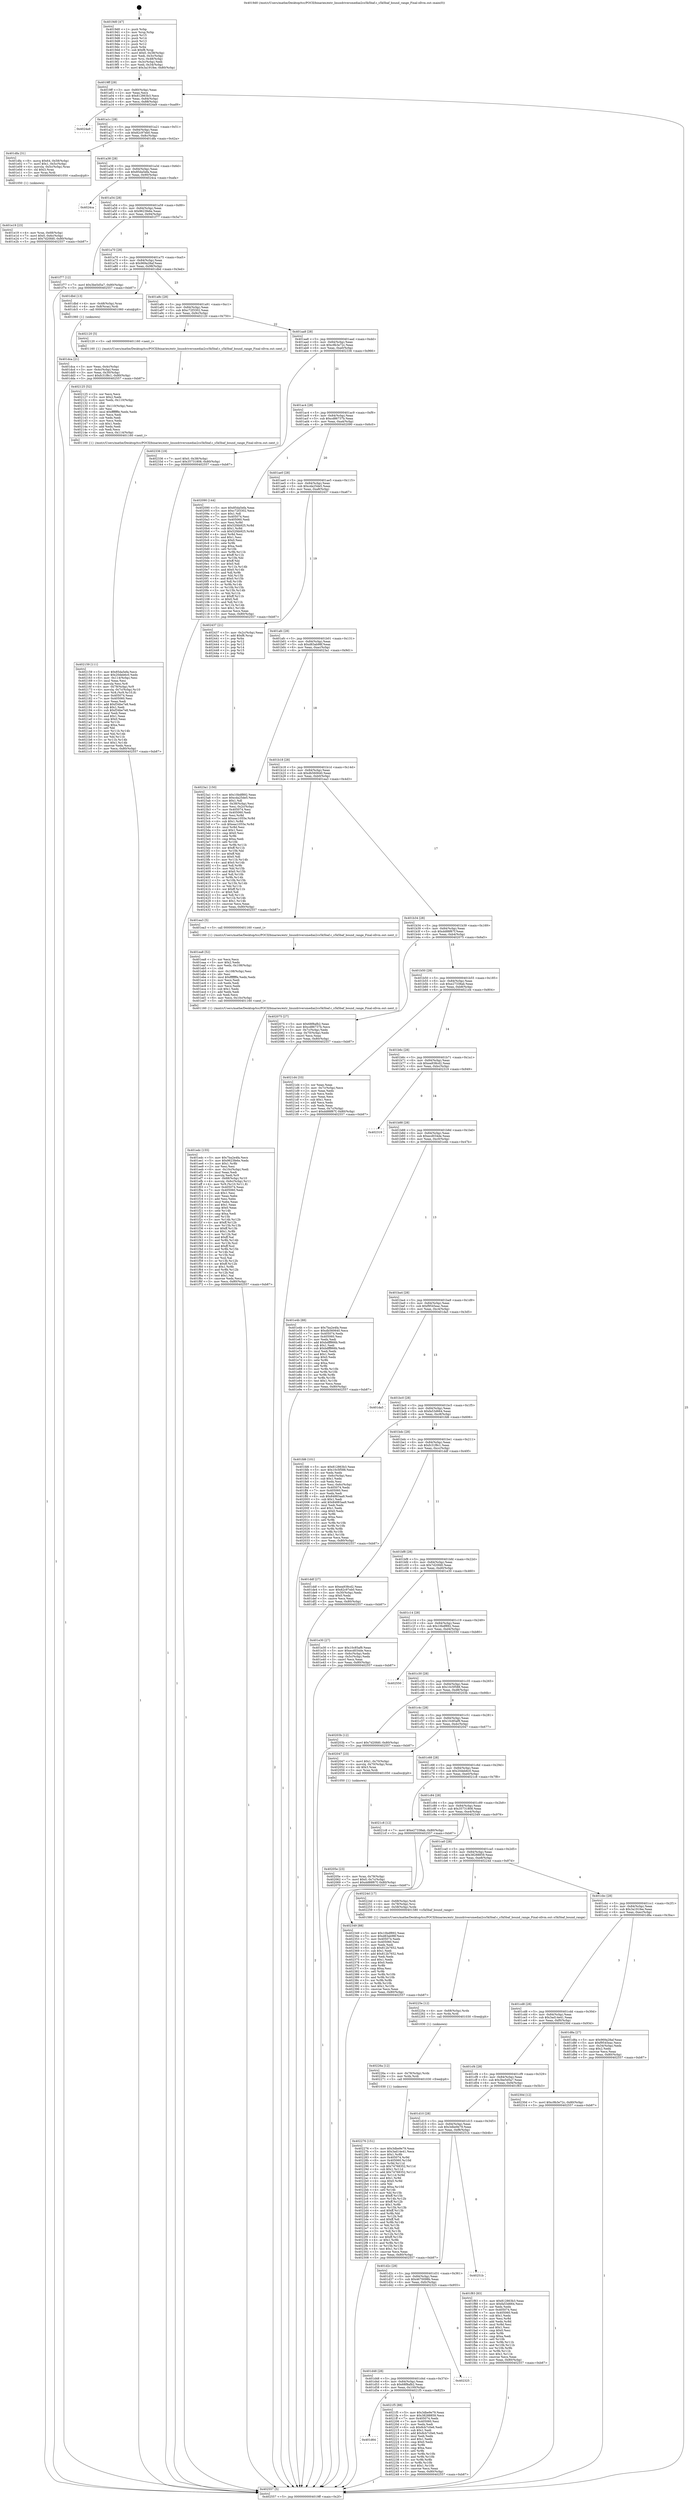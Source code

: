 digraph "0x4019d0" {
  label = "0x4019d0 (/mnt/c/Users/mathe/Desktop/tcc/POCII/binaries/extr_linuxdriversmediai2cs5k5baf.c_s5k5baf_bound_range_Final-ollvm.out::main(0))"
  labelloc = "t"
  node[shape=record]

  Entry [label="",width=0.3,height=0.3,shape=circle,fillcolor=black,style=filled]
  "0x4019ff" [label="{
     0x4019ff [29]\l
     | [instrs]\l
     &nbsp;&nbsp;0x4019ff \<+3\>: mov -0x80(%rbp),%eax\l
     &nbsp;&nbsp;0x401a02 \<+2\>: mov %eax,%ecx\l
     &nbsp;&nbsp;0x401a04 \<+6\>: sub $0x812863b3,%ecx\l
     &nbsp;&nbsp;0x401a0a \<+6\>: mov %eax,-0x84(%rbp)\l
     &nbsp;&nbsp;0x401a10 \<+6\>: mov %ecx,-0x88(%rbp)\l
     &nbsp;&nbsp;0x401a16 \<+6\>: je 00000000004024a9 \<main+0xad9\>\l
  }"]
  "0x4024a9" [label="{
     0x4024a9\l
  }", style=dashed]
  "0x401a1c" [label="{
     0x401a1c [28]\l
     | [instrs]\l
     &nbsp;&nbsp;0x401a1c \<+5\>: jmp 0000000000401a21 \<main+0x51\>\l
     &nbsp;&nbsp;0x401a21 \<+6\>: mov -0x84(%rbp),%eax\l
     &nbsp;&nbsp;0x401a27 \<+5\>: sub $0x82c97eb0,%eax\l
     &nbsp;&nbsp;0x401a2c \<+6\>: mov %eax,-0x8c(%rbp)\l
     &nbsp;&nbsp;0x401a32 \<+6\>: je 0000000000401dfa \<main+0x42a\>\l
  }"]
  Exit [label="",width=0.3,height=0.3,shape=circle,fillcolor=black,style=filled,peripheries=2]
  "0x401dfa" [label="{
     0x401dfa [31]\l
     | [instrs]\l
     &nbsp;&nbsp;0x401dfa \<+8\>: movq $0x64,-0x58(%rbp)\l
     &nbsp;&nbsp;0x401e02 \<+7\>: movl $0x1,-0x5c(%rbp)\l
     &nbsp;&nbsp;0x401e09 \<+4\>: movslq -0x5c(%rbp),%rax\l
     &nbsp;&nbsp;0x401e0d \<+4\>: shl $0x3,%rax\l
     &nbsp;&nbsp;0x401e11 \<+3\>: mov %rax,%rdi\l
     &nbsp;&nbsp;0x401e14 \<+5\>: call 0000000000401050 \<malloc@plt\>\l
     | [calls]\l
     &nbsp;&nbsp;0x401050 \{1\} (unknown)\l
  }"]
  "0x401a38" [label="{
     0x401a38 [28]\l
     | [instrs]\l
     &nbsp;&nbsp;0x401a38 \<+5\>: jmp 0000000000401a3d \<main+0x6d\>\l
     &nbsp;&nbsp;0x401a3d \<+6\>: mov -0x84(%rbp),%eax\l
     &nbsp;&nbsp;0x401a43 \<+5\>: sub $0x85da5efa,%eax\l
     &nbsp;&nbsp;0x401a48 \<+6\>: mov %eax,-0x90(%rbp)\l
     &nbsp;&nbsp;0x401a4e \<+6\>: je 00000000004024ca \<main+0xafa\>\l
  }"]
  "0x402276" [label="{
     0x402276 [151]\l
     | [instrs]\l
     &nbsp;&nbsp;0x402276 \<+5\>: mov $0x3dbe9e79,%eax\l
     &nbsp;&nbsp;0x40227b \<+5\>: mov $0x3ad14e41,%ecx\l
     &nbsp;&nbsp;0x402280 \<+3\>: mov $0x1,%r8b\l
     &nbsp;&nbsp;0x402283 \<+8\>: mov 0x405074,%r9d\l
     &nbsp;&nbsp;0x40228b \<+8\>: mov 0x405060,%r10d\l
     &nbsp;&nbsp;0x402293 \<+3\>: mov %r9d,%r11d\l
     &nbsp;&nbsp;0x402296 \<+7\>: sub $0x74768352,%r11d\l
     &nbsp;&nbsp;0x40229d \<+4\>: sub $0x1,%r11d\l
     &nbsp;&nbsp;0x4022a1 \<+7\>: add $0x74768352,%r11d\l
     &nbsp;&nbsp;0x4022a8 \<+4\>: imul %r11d,%r9d\l
     &nbsp;&nbsp;0x4022ac \<+4\>: and $0x1,%r9d\l
     &nbsp;&nbsp;0x4022b0 \<+4\>: cmp $0x0,%r9d\l
     &nbsp;&nbsp;0x4022b4 \<+3\>: sete %bl\l
     &nbsp;&nbsp;0x4022b7 \<+4\>: cmp $0xa,%r10d\l
     &nbsp;&nbsp;0x4022bb \<+4\>: setl %r14b\l
     &nbsp;&nbsp;0x4022bf \<+3\>: mov %bl,%r15b\l
     &nbsp;&nbsp;0x4022c2 \<+4\>: xor $0xff,%r15b\l
     &nbsp;&nbsp;0x4022c6 \<+3\>: mov %r14b,%r12b\l
     &nbsp;&nbsp;0x4022c9 \<+4\>: xor $0xff,%r12b\l
     &nbsp;&nbsp;0x4022cd \<+4\>: xor $0x1,%r8b\l
     &nbsp;&nbsp;0x4022d1 \<+3\>: mov %r15b,%r13b\l
     &nbsp;&nbsp;0x4022d4 \<+4\>: and $0xff,%r13b\l
     &nbsp;&nbsp;0x4022d8 \<+3\>: and %r8b,%bl\l
     &nbsp;&nbsp;0x4022db \<+3\>: mov %r12b,%dl\l
     &nbsp;&nbsp;0x4022de \<+3\>: and $0xff,%dl\l
     &nbsp;&nbsp;0x4022e1 \<+3\>: and %r8b,%r14b\l
     &nbsp;&nbsp;0x4022e4 \<+3\>: or %bl,%r13b\l
     &nbsp;&nbsp;0x4022e7 \<+3\>: or %r14b,%dl\l
     &nbsp;&nbsp;0x4022ea \<+3\>: xor %dl,%r13b\l
     &nbsp;&nbsp;0x4022ed \<+3\>: or %r12b,%r15b\l
     &nbsp;&nbsp;0x4022f0 \<+4\>: xor $0xff,%r15b\l
     &nbsp;&nbsp;0x4022f4 \<+4\>: or $0x1,%r8b\l
     &nbsp;&nbsp;0x4022f8 \<+3\>: and %r8b,%r15b\l
     &nbsp;&nbsp;0x4022fb \<+3\>: or %r15b,%r13b\l
     &nbsp;&nbsp;0x4022fe \<+4\>: test $0x1,%r13b\l
     &nbsp;&nbsp;0x402302 \<+3\>: cmovne %ecx,%eax\l
     &nbsp;&nbsp;0x402305 \<+3\>: mov %eax,-0x80(%rbp)\l
     &nbsp;&nbsp;0x402308 \<+5\>: jmp 0000000000402557 \<main+0xb87\>\l
  }"]
  "0x4024ca" [label="{
     0x4024ca\l
  }", style=dashed]
  "0x401a54" [label="{
     0x401a54 [28]\l
     | [instrs]\l
     &nbsp;&nbsp;0x401a54 \<+5\>: jmp 0000000000401a59 \<main+0x89\>\l
     &nbsp;&nbsp;0x401a59 \<+6\>: mov -0x84(%rbp),%eax\l
     &nbsp;&nbsp;0x401a5f \<+5\>: sub $0x9623fe6e,%eax\l
     &nbsp;&nbsp;0x401a64 \<+6\>: mov %eax,-0x94(%rbp)\l
     &nbsp;&nbsp;0x401a6a \<+6\>: je 0000000000401f77 \<main+0x5a7\>\l
  }"]
  "0x40226a" [label="{
     0x40226a [12]\l
     | [instrs]\l
     &nbsp;&nbsp;0x40226a \<+4\>: mov -0x78(%rbp),%rdx\l
     &nbsp;&nbsp;0x40226e \<+3\>: mov %rdx,%rdi\l
     &nbsp;&nbsp;0x402271 \<+5\>: call 0000000000401030 \<free@plt\>\l
     | [calls]\l
     &nbsp;&nbsp;0x401030 \{1\} (unknown)\l
  }"]
  "0x401f77" [label="{
     0x401f77 [12]\l
     | [instrs]\l
     &nbsp;&nbsp;0x401f77 \<+7\>: movl $0x3be5d5a7,-0x80(%rbp)\l
     &nbsp;&nbsp;0x401f7e \<+5\>: jmp 0000000000402557 \<main+0xb87\>\l
  }"]
  "0x401a70" [label="{
     0x401a70 [28]\l
     | [instrs]\l
     &nbsp;&nbsp;0x401a70 \<+5\>: jmp 0000000000401a75 \<main+0xa5\>\l
     &nbsp;&nbsp;0x401a75 \<+6\>: mov -0x84(%rbp),%eax\l
     &nbsp;&nbsp;0x401a7b \<+5\>: sub $0x969a28af,%eax\l
     &nbsp;&nbsp;0x401a80 \<+6\>: mov %eax,-0x98(%rbp)\l
     &nbsp;&nbsp;0x401a86 \<+6\>: je 0000000000401dbd \<main+0x3ed\>\l
  }"]
  "0x40225e" [label="{
     0x40225e [12]\l
     | [instrs]\l
     &nbsp;&nbsp;0x40225e \<+4\>: mov -0x68(%rbp),%rdx\l
     &nbsp;&nbsp;0x402262 \<+3\>: mov %rdx,%rdi\l
     &nbsp;&nbsp;0x402265 \<+5\>: call 0000000000401030 \<free@plt\>\l
     | [calls]\l
     &nbsp;&nbsp;0x401030 \{1\} (unknown)\l
  }"]
  "0x401dbd" [label="{
     0x401dbd [13]\l
     | [instrs]\l
     &nbsp;&nbsp;0x401dbd \<+4\>: mov -0x48(%rbp),%rax\l
     &nbsp;&nbsp;0x401dc1 \<+4\>: mov 0x8(%rax),%rdi\l
     &nbsp;&nbsp;0x401dc5 \<+5\>: call 0000000000401060 \<atoi@plt\>\l
     | [calls]\l
     &nbsp;&nbsp;0x401060 \{1\} (unknown)\l
  }"]
  "0x401a8c" [label="{
     0x401a8c [28]\l
     | [instrs]\l
     &nbsp;&nbsp;0x401a8c \<+5\>: jmp 0000000000401a91 \<main+0xc1\>\l
     &nbsp;&nbsp;0x401a91 \<+6\>: mov -0x84(%rbp),%eax\l
     &nbsp;&nbsp;0x401a97 \<+5\>: sub $0xc72f3302,%eax\l
     &nbsp;&nbsp;0x401a9c \<+6\>: mov %eax,-0x9c(%rbp)\l
     &nbsp;&nbsp;0x401aa2 \<+6\>: je 0000000000402120 \<main+0x750\>\l
  }"]
  "0x401d64" [label="{
     0x401d64\l
  }", style=dashed]
  "0x402120" [label="{
     0x402120 [5]\l
     | [instrs]\l
     &nbsp;&nbsp;0x402120 \<+5\>: call 0000000000401160 \<next_i\>\l
     | [calls]\l
     &nbsp;&nbsp;0x401160 \{1\} (/mnt/c/Users/mathe/Desktop/tcc/POCII/binaries/extr_linuxdriversmediai2cs5k5baf.c_s5k5baf_bound_range_Final-ollvm.out::next_i)\l
  }"]
  "0x401aa8" [label="{
     0x401aa8 [28]\l
     | [instrs]\l
     &nbsp;&nbsp;0x401aa8 \<+5\>: jmp 0000000000401aad \<main+0xdd\>\l
     &nbsp;&nbsp;0x401aad \<+6\>: mov -0x84(%rbp),%eax\l
     &nbsp;&nbsp;0x401ab3 \<+5\>: sub $0xc9b3e72c,%eax\l
     &nbsp;&nbsp;0x401ab8 \<+6\>: mov %eax,-0xa0(%rbp)\l
     &nbsp;&nbsp;0x401abe \<+6\>: je 0000000000402336 \<main+0x966\>\l
  }"]
  "0x4021f5" [label="{
     0x4021f5 [88]\l
     | [instrs]\l
     &nbsp;&nbsp;0x4021f5 \<+5\>: mov $0x3dbe9e79,%eax\l
     &nbsp;&nbsp;0x4021fa \<+5\>: mov $0x38288859,%ecx\l
     &nbsp;&nbsp;0x4021ff \<+7\>: mov 0x405074,%edx\l
     &nbsp;&nbsp;0x402206 \<+7\>: mov 0x405060,%esi\l
     &nbsp;&nbsp;0x40220d \<+2\>: mov %edx,%edi\l
     &nbsp;&nbsp;0x40220f \<+6\>: sub $0x8cb7c0e6,%edi\l
     &nbsp;&nbsp;0x402215 \<+3\>: sub $0x1,%edi\l
     &nbsp;&nbsp;0x402218 \<+6\>: add $0x8cb7c0e6,%edi\l
     &nbsp;&nbsp;0x40221e \<+3\>: imul %edi,%edx\l
     &nbsp;&nbsp;0x402221 \<+3\>: and $0x1,%edx\l
     &nbsp;&nbsp;0x402224 \<+3\>: cmp $0x0,%edx\l
     &nbsp;&nbsp;0x402227 \<+4\>: sete %r8b\l
     &nbsp;&nbsp;0x40222b \<+3\>: cmp $0xa,%esi\l
     &nbsp;&nbsp;0x40222e \<+4\>: setl %r9b\l
     &nbsp;&nbsp;0x402232 \<+3\>: mov %r8b,%r10b\l
     &nbsp;&nbsp;0x402235 \<+3\>: and %r9b,%r10b\l
     &nbsp;&nbsp;0x402238 \<+3\>: xor %r9b,%r8b\l
     &nbsp;&nbsp;0x40223b \<+3\>: or %r8b,%r10b\l
     &nbsp;&nbsp;0x40223e \<+4\>: test $0x1,%r10b\l
     &nbsp;&nbsp;0x402242 \<+3\>: cmovne %ecx,%eax\l
     &nbsp;&nbsp;0x402245 \<+3\>: mov %eax,-0x80(%rbp)\l
     &nbsp;&nbsp;0x402248 \<+5\>: jmp 0000000000402557 \<main+0xb87\>\l
  }"]
  "0x402336" [label="{
     0x402336 [19]\l
     | [instrs]\l
     &nbsp;&nbsp;0x402336 \<+7\>: movl $0x0,-0x38(%rbp)\l
     &nbsp;&nbsp;0x40233d \<+7\>: movl $0x35731808,-0x80(%rbp)\l
     &nbsp;&nbsp;0x402344 \<+5\>: jmp 0000000000402557 \<main+0xb87\>\l
  }"]
  "0x401ac4" [label="{
     0x401ac4 [28]\l
     | [instrs]\l
     &nbsp;&nbsp;0x401ac4 \<+5\>: jmp 0000000000401ac9 \<main+0xf9\>\l
     &nbsp;&nbsp;0x401ac9 \<+6\>: mov -0x84(%rbp),%eax\l
     &nbsp;&nbsp;0x401acf \<+5\>: sub $0xcd86737b,%eax\l
     &nbsp;&nbsp;0x401ad4 \<+6\>: mov %eax,-0xa4(%rbp)\l
     &nbsp;&nbsp;0x401ada \<+6\>: je 0000000000402090 \<main+0x6c0\>\l
  }"]
  "0x401d48" [label="{
     0x401d48 [28]\l
     | [instrs]\l
     &nbsp;&nbsp;0x401d48 \<+5\>: jmp 0000000000401d4d \<main+0x37d\>\l
     &nbsp;&nbsp;0x401d4d \<+6\>: mov -0x84(%rbp),%eax\l
     &nbsp;&nbsp;0x401d53 \<+5\>: sub $0x68f8afb2,%eax\l
     &nbsp;&nbsp;0x401d58 \<+6\>: mov %eax,-0x100(%rbp)\l
     &nbsp;&nbsp;0x401d5e \<+6\>: je 00000000004021f5 \<main+0x825\>\l
  }"]
  "0x402090" [label="{
     0x402090 [144]\l
     | [instrs]\l
     &nbsp;&nbsp;0x402090 \<+5\>: mov $0x85da5efa,%eax\l
     &nbsp;&nbsp;0x402095 \<+5\>: mov $0xc72f3302,%ecx\l
     &nbsp;&nbsp;0x40209a \<+2\>: mov $0x1,%dl\l
     &nbsp;&nbsp;0x40209c \<+7\>: mov 0x405074,%esi\l
     &nbsp;&nbsp;0x4020a3 \<+7\>: mov 0x405060,%edi\l
     &nbsp;&nbsp;0x4020aa \<+3\>: mov %esi,%r8d\l
     &nbsp;&nbsp;0x4020ad \<+7\>: add $0x52f4b925,%r8d\l
     &nbsp;&nbsp;0x4020b4 \<+4\>: sub $0x1,%r8d\l
     &nbsp;&nbsp;0x4020b8 \<+7\>: sub $0x52f4b925,%r8d\l
     &nbsp;&nbsp;0x4020bf \<+4\>: imul %r8d,%esi\l
     &nbsp;&nbsp;0x4020c3 \<+3\>: and $0x1,%esi\l
     &nbsp;&nbsp;0x4020c6 \<+3\>: cmp $0x0,%esi\l
     &nbsp;&nbsp;0x4020c9 \<+4\>: sete %r9b\l
     &nbsp;&nbsp;0x4020cd \<+3\>: cmp $0xa,%edi\l
     &nbsp;&nbsp;0x4020d0 \<+4\>: setl %r10b\l
     &nbsp;&nbsp;0x4020d4 \<+3\>: mov %r9b,%r11b\l
     &nbsp;&nbsp;0x4020d7 \<+4\>: xor $0xff,%r11b\l
     &nbsp;&nbsp;0x4020db \<+3\>: mov %r10b,%bl\l
     &nbsp;&nbsp;0x4020de \<+3\>: xor $0xff,%bl\l
     &nbsp;&nbsp;0x4020e1 \<+3\>: xor $0x0,%dl\l
     &nbsp;&nbsp;0x4020e4 \<+3\>: mov %r11b,%r14b\l
     &nbsp;&nbsp;0x4020e7 \<+4\>: and $0x0,%r14b\l
     &nbsp;&nbsp;0x4020eb \<+3\>: and %dl,%r9b\l
     &nbsp;&nbsp;0x4020ee \<+3\>: mov %bl,%r15b\l
     &nbsp;&nbsp;0x4020f1 \<+4\>: and $0x0,%r15b\l
     &nbsp;&nbsp;0x4020f5 \<+3\>: and %dl,%r10b\l
     &nbsp;&nbsp;0x4020f8 \<+3\>: or %r9b,%r14b\l
     &nbsp;&nbsp;0x4020fb \<+3\>: or %r10b,%r15b\l
     &nbsp;&nbsp;0x4020fe \<+3\>: xor %r15b,%r14b\l
     &nbsp;&nbsp;0x402101 \<+3\>: or %bl,%r11b\l
     &nbsp;&nbsp;0x402104 \<+4\>: xor $0xff,%r11b\l
     &nbsp;&nbsp;0x402108 \<+3\>: or $0x0,%dl\l
     &nbsp;&nbsp;0x40210b \<+3\>: and %dl,%r11b\l
     &nbsp;&nbsp;0x40210e \<+3\>: or %r11b,%r14b\l
     &nbsp;&nbsp;0x402111 \<+4\>: test $0x1,%r14b\l
     &nbsp;&nbsp;0x402115 \<+3\>: cmovne %ecx,%eax\l
     &nbsp;&nbsp;0x402118 \<+3\>: mov %eax,-0x80(%rbp)\l
     &nbsp;&nbsp;0x40211b \<+5\>: jmp 0000000000402557 \<main+0xb87\>\l
  }"]
  "0x401ae0" [label="{
     0x401ae0 [28]\l
     | [instrs]\l
     &nbsp;&nbsp;0x401ae0 \<+5\>: jmp 0000000000401ae5 \<main+0x115\>\l
     &nbsp;&nbsp;0x401ae5 \<+6\>: mov -0x84(%rbp),%eax\l
     &nbsp;&nbsp;0x401aeb \<+5\>: sub $0xcda25de5,%eax\l
     &nbsp;&nbsp;0x401af0 \<+6\>: mov %eax,-0xa8(%rbp)\l
     &nbsp;&nbsp;0x401af6 \<+6\>: je 0000000000402437 \<main+0xa67\>\l
  }"]
  "0x402325" [label="{
     0x402325\l
  }", style=dashed]
  "0x402437" [label="{
     0x402437 [21]\l
     | [instrs]\l
     &nbsp;&nbsp;0x402437 \<+3\>: mov -0x2c(%rbp),%eax\l
     &nbsp;&nbsp;0x40243a \<+7\>: add $0xf8,%rsp\l
     &nbsp;&nbsp;0x402441 \<+1\>: pop %rbx\l
     &nbsp;&nbsp;0x402442 \<+2\>: pop %r12\l
     &nbsp;&nbsp;0x402444 \<+2\>: pop %r13\l
     &nbsp;&nbsp;0x402446 \<+2\>: pop %r14\l
     &nbsp;&nbsp;0x402448 \<+2\>: pop %r15\l
     &nbsp;&nbsp;0x40244a \<+1\>: pop %rbp\l
     &nbsp;&nbsp;0x40244b \<+1\>: ret\l
  }"]
  "0x401afc" [label="{
     0x401afc [28]\l
     | [instrs]\l
     &nbsp;&nbsp;0x401afc \<+5\>: jmp 0000000000401b01 \<main+0x131\>\l
     &nbsp;&nbsp;0x401b01 \<+6\>: mov -0x84(%rbp),%eax\l
     &nbsp;&nbsp;0x401b07 \<+5\>: sub $0xd83ab98f,%eax\l
     &nbsp;&nbsp;0x401b0c \<+6\>: mov %eax,-0xac(%rbp)\l
     &nbsp;&nbsp;0x401b12 \<+6\>: je 00000000004023a1 \<main+0x9d1\>\l
  }"]
  "0x401d2c" [label="{
     0x401d2c [28]\l
     | [instrs]\l
     &nbsp;&nbsp;0x401d2c \<+5\>: jmp 0000000000401d31 \<main+0x361\>\l
     &nbsp;&nbsp;0x401d31 \<+6\>: mov -0x84(%rbp),%eax\l
     &nbsp;&nbsp;0x401d37 \<+5\>: sub $0x4670098b,%eax\l
     &nbsp;&nbsp;0x401d3c \<+6\>: mov %eax,-0xfc(%rbp)\l
     &nbsp;&nbsp;0x401d42 \<+6\>: je 0000000000402325 \<main+0x955\>\l
  }"]
  "0x4023a1" [label="{
     0x4023a1 [150]\l
     | [instrs]\l
     &nbsp;&nbsp;0x4023a1 \<+5\>: mov $0x10bdf892,%eax\l
     &nbsp;&nbsp;0x4023a6 \<+5\>: mov $0xcda25de5,%ecx\l
     &nbsp;&nbsp;0x4023ab \<+2\>: mov $0x1,%dl\l
     &nbsp;&nbsp;0x4023ad \<+3\>: mov -0x38(%rbp),%esi\l
     &nbsp;&nbsp;0x4023b0 \<+3\>: mov %esi,-0x2c(%rbp)\l
     &nbsp;&nbsp;0x4023b3 \<+7\>: mov 0x405074,%esi\l
     &nbsp;&nbsp;0x4023ba \<+7\>: mov 0x405060,%edi\l
     &nbsp;&nbsp;0x4023c1 \<+3\>: mov %esi,%r8d\l
     &nbsp;&nbsp;0x4023c4 \<+7\>: add $0xeac1055e,%r8d\l
     &nbsp;&nbsp;0x4023cb \<+4\>: sub $0x1,%r8d\l
     &nbsp;&nbsp;0x4023cf \<+7\>: sub $0xeac1055e,%r8d\l
     &nbsp;&nbsp;0x4023d6 \<+4\>: imul %r8d,%esi\l
     &nbsp;&nbsp;0x4023da \<+3\>: and $0x1,%esi\l
     &nbsp;&nbsp;0x4023dd \<+3\>: cmp $0x0,%esi\l
     &nbsp;&nbsp;0x4023e0 \<+4\>: sete %r9b\l
     &nbsp;&nbsp;0x4023e4 \<+3\>: cmp $0xa,%edi\l
     &nbsp;&nbsp;0x4023e7 \<+4\>: setl %r10b\l
     &nbsp;&nbsp;0x4023eb \<+3\>: mov %r9b,%r11b\l
     &nbsp;&nbsp;0x4023ee \<+4\>: xor $0xff,%r11b\l
     &nbsp;&nbsp;0x4023f2 \<+3\>: mov %r10b,%bl\l
     &nbsp;&nbsp;0x4023f5 \<+3\>: xor $0xff,%bl\l
     &nbsp;&nbsp;0x4023f8 \<+3\>: xor $0x0,%dl\l
     &nbsp;&nbsp;0x4023fb \<+3\>: mov %r11b,%r14b\l
     &nbsp;&nbsp;0x4023fe \<+4\>: and $0x0,%r14b\l
     &nbsp;&nbsp;0x402402 \<+3\>: and %dl,%r9b\l
     &nbsp;&nbsp;0x402405 \<+3\>: mov %bl,%r15b\l
     &nbsp;&nbsp;0x402408 \<+4\>: and $0x0,%r15b\l
     &nbsp;&nbsp;0x40240c \<+3\>: and %dl,%r10b\l
     &nbsp;&nbsp;0x40240f \<+3\>: or %r9b,%r14b\l
     &nbsp;&nbsp;0x402412 \<+3\>: or %r10b,%r15b\l
     &nbsp;&nbsp;0x402415 \<+3\>: xor %r15b,%r14b\l
     &nbsp;&nbsp;0x402418 \<+3\>: or %bl,%r11b\l
     &nbsp;&nbsp;0x40241b \<+4\>: xor $0xff,%r11b\l
     &nbsp;&nbsp;0x40241f \<+3\>: or $0x0,%dl\l
     &nbsp;&nbsp;0x402422 \<+3\>: and %dl,%r11b\l
     &nbsp;&nbsp;0x402425 \<+3\>: or %r11b,%r14b\l
     &nbsp;&nbsp;0x402428 \<+4\>: test $0x1,%r14b\l
     &nbsp;&nbsp;0x40242c \<+3\>: cmovne %ecx,%eax\l
     &nbsp;&nbsp;0x40242f \<+3\>: mov %eax,-0x80(%rbp)\l
     &nbsp;&nbsp;0x402432 \<+5\>: jmp 0000000000402557 \<main+0xb87\>\l
  }"]
  "0x401b18" [label="{
     0x401b18 [28]\l
     | [instrs]\l
     &nbsp;&nbsp;0x401b18 \<+5\>: jmp 0000000000401b1d \<main+0x14d\>\l
     &nbsp;&nbsp;0x401b1d \<+6\>: mov -0x84(%rbp),%eax\l
     &nbsp;&nbsp;0x401b23 \<+5\>: sub $0xdb560640,%eax\l
     &nbsp;&nbsp;0x401b28 \<+6\>: mov %eax,-0xb0(%rbp)\l
     &nbsp;&nbsp;0x401b2e \<+6\>: je 0000000000401ea3 \<main+0x4d3\>\l
  }"]
  "0x40251b" [label="{
     0x40251b\l
  }", style=dashed]
  "0x401ea3" [label="{
     0x401ea3 [5]\l
     | [instrs]\l
     &nbsp;&nbsp;0x401ea3 \<+5\>: call 0000000000401160 \<next_i\>\l
     | [calls]\l
     &nbsp;&nbsp;0x401160 \{1\} (/mnt/c/Users/mathe/Desktop/tcc/POCII/binaries/extr_linuxdriversmediai2cs5k5baf.c_s5k5baf_bound_range_Final-ollvm.out::next_i)\l
  }"]
  "0x401b34" [label="{
     0x401b34 [28]\l
     | [instrs]\l
     &nbsp;&nbsp;0x401b34 \<+5\>: jmp 0000000000401b39 \<main+0x169\>\l
     &nbsp;&nbsp;0x401b39 \<+6\>: mov -0x84(%rbp),%eax\l
     &nbsp;&nbsp;0x401b3f \<+5\>: sub $0xdd88f67f,%eax\l
     &nbsp;&nbsp;0x401b44 \<+6\>: mov %eax,-0xb4(%rbp)\l
     &nbsp;&nbsp;0x401b4a \<+6\>: je 0000000000402075 \<main+0x6a5\>\l
  }"]
  "0x402159" [label="{
     0x402159 [111]\l
     | [instrs]\l
     &nbsp;&nbsp;0x402159 \<+5\>: mov $0x85da5efa,%ecx\l
     &nbsp;&nbsp;0x40215e \<+5\>: mov $0x20deb6c0,%edx\l
     &nbsp;&nbsp;0x402163 \<+6\>: mov -0x114(%rbp),%esi\l
     &nbsp;&nbsp;0x402169 \<+3\>: imul %eax,%esi\l
     &nbsp;&nbsp;0x40216c \<+3\>: movslq %esi,%r8\l
     &nbsp;&nbsp;0x40216f \<+4\>: mov -0x78(%rbp),%r9\l
     &nbsp;&nbsp;0x402173 \<+4\>: movslq -0x7c(%rbp),%r10\l
     &nbsp;&nbsp;0x402177 \<+4\>: mov %r8,(%r9,%r10,8)\l
     &nbsp;&nbsp;0x40217b \<+7\>: mov 0x405074,%eax\l
     &nbsp;&nbsp;0x402182 \<+7\>: mov 0x405060,%esi\l
     &nbsp;&nbsp;0x402189 \<+2\>: mov %eax,%edi\l
     &nbsp;&nbsp;0x40218b \<+6\>: add $0xf34be7e8,%edi\l
     &nbsp;&nbsp;0x402191 \<+3\>: sub $0x1,%edi\l
     &nbsp;&nbsp;0x402194 \<+6\>: sub $0xf34be7e8,%edi\l
     &nbsp;&nbsp;0x40219a \<+3\>: imul %edi,%eax\l
     &nbsp;&nbsp;0x40219d \<+3\>: and $0x1,%eax\l
     &nbsp;&nbsp;0x4021a0 \<+3\>: cmp $0x0,%eax\l
     &nbsp;&nbsp;0x4021a3 \<+4\>: sete %r11b\l
     &nbsp;&nbsp;0x4021a7 \<+3\>: cmp $0xa,%esi\l
     &nbsp;&nbsp;0x4021aa \<+3\>: setl %bl\l
     &nbsp;&nbsp;0x4021ad \<+3\>: mov %r11b,%r14b\l
     &nbsp;&nbsp;0x4021b0 \<+3\>: and %bl,%r14b\l
     &nbsp;&nbsp;0x4021b3 \<+3\>: xor %bl,%r11b\l
     &nbsp;&nbsp;0x4021b6 \<+3\>: or %r11b,%r14b\l
     &nbsp;&nbsp;0x4021b9 \<+4\>: test $0x1,%r14b\l
     &nbsp;&nbsp;0x4021bd \<+3\>: cmovne %edx,%ecx\l
     &nbsp;&nbsp;0x4021c0 \<+3\>: mov %ecx,-0x80(%rbp)\l
     &nbsp;&nbsp;0x4021c3 \<+5\>: jmp 0000000000402557 \<main+0xb87\>\l
  }"]
  "0x402075" [label="{
     0x402075 [27]\l
     | [instrs]\l
     &nbsp;&nbsp;0x402075 \<+5\>: mov $0x68f8afb2,%eax\l
     &nbsp;&nbsp;0x40207a \<+5\>: mov $0xcd86737b,%ecx\l
     &nbsp;&nbsp;0x40207f \<+3\>: mov -0x7c(%rbp),%edx\l
     &nbsp;&nbsp;0x402082 \<+3\>: cmp -0x70(%rbp),%edx\l
     &nbsp;&nbsp;0x402085 \<+3\>: cmovl %ecx,%eax\l
     &nbsp;&nbsp;0x402088 \<+3\>: mov %eax,-0x80(%rbp)\l
     &nbsp;&nbsp;0x40208b \<+5\>: jmp 0000000000402557 \<main+0xb87\>\l
  }"]
  "0x401b50" [label="{
     0x401b50 [28]\l
     | [instrs]\l
     &nbsp;&nbsp;0x401b50 \<+5\>: jmp 0000000000401b55 \<main+0x185\>\l
     &nbsp;&nbsp;0x401b55 \<+6\>: mov -0x84(%rbp),%eax\l
     &nbsp;&nbsp;0x401b5b \<+5\>: sub $0xe27338ab,%eax\l
     &nbsp;&nbsp;0x401b60 \<+6\>: mov %eax,-0xb8(%rbp)\l
     &nbsp;&nbsp;0x401b66 \<+6\>: je 00000000004021d4 \<main+0x804\>\l
  }"]
  "0x402125" [label="{
     0x402125 [52]\l
     | [instrs]\l
     &nbsp;&nbsp;0x402125 \<+2\>: xor %ecx,%ecx\l
     &nbsp;&nbsp;0x402127 \<+5\>: mov $0x2,%edx\l
     &nbsp;&nbsp;0x40212c \<+6\>: mov %edx,-0x110(%rbp)\l
     &nbsp;&nbsp;0x402132 \<+1\>: cltd\l
     &nbsp;&nbsp;0x402133 \<+6\>: mov -0x110(%rbp),%esi\l
     &nbsp;&nbsp;0x402139 \<+2\>: idiv %esi\l
     &nbsp;&nbsp;0x40213b \<+6\>: imul $0xfffffffe,%edx,%edx\l
     &nbsp;&nbsp;0x402141 \<+2\>: mov %ecx,%edi\l
     &nbsp;&nbsp;0x402143 \<+2\>: sub %edx,%edi\l
     &nbsp;&nbsp;0x402145 \<+2\>: mov %ecx,%edx\l
     &nbsp;&nbsp;0x402147 \<+3\>: sub $0x1,%edx\l
     &nbsp;&nbsp;0x40214a \<+2\>: add %edx,%edi\l
     &nbsp;&nbsp;0x40214c \<+2\>: sub %edi,%ecx\l
     &nbsp;&nbsp;0x40214e \<+6\>: mov %ecx,-0x114(%rbp)\l
     &nbsp;&nbsp;0x402154 \<+5\>: call 0000000000401160 \<next_i\>\l
     | [calls]\l
     &nbsp;&nbsp;0x401160 \{1\} (/mnt/c/Users/mathe/Desktop/tcc/POCII/binaries/extr_linuxdriversmediai2cs5k5baf.c_s5k5baf_bound_range_Final-ollvm.out::next_i)\l
  }"]
  "0x4021d4" [label="{
     0x4021d4 [33]\l
     | [instrs]\l
     &nbsp;&nbsp;0x4021d4 \<+2\>: xor %eax,%eax\l
     &nbsp;&nbsp;0x4021d6 \<+3\>: mov -0x7c(%rbp),%ecx\l
     &nbsp;&nbsp;0x4021d9 \<+2\>: mov %eax,%edx\l
     &nbsp;&nbsp;0x4021db \<+2\>: sub %ecx,%edx\l
     &nbsp;&nbsp;0x4021dd \<+2\>: mov %eax,%ecx\l
     &nbsp;&nbsp;0x4021df \<+3\>: sub $0x1,%ecx\l
     &nbsp;&nbsp;0x4021e2 \<+2\>: add %ecx,%edx\l
     &nbsp;&nbsp;0x4021e4 \<+2\>: sub %edx,%eax\l
     &nbsp;&nbsp;0x4021e6 \<+3\>: mov %eax,-0x7c(%rbp)\l
     &nbsp;&nbsp;0x4021e9 \<+7\>: movl $0xdd88f67f,-0x80(%rbp)\l
     &nbsp;&nbsp;0x4021f0 \<+5\>: jmp 0000000000402557 \<main+0xb87\>\l
  }"]
  "0x401b6c" [label="{
     0x401b6c [28]\l
     | [instrs]\l
     &nbsp;&nbsp;0x401b6c \<+5\>: jmp 0000000000401b71 \<main+0x1a1\>\l
     &nbsp;&nbsp;0x401b71 \<+6\>: mov -0x84(%rbp),%eax\l
     &nbsp;&nbsp;0x401b77 \<+5\>: sub $0xea938cd2,%eax\l
     &nbsp;&nbsp;0x401b7c \<+6\>: mov %eax,-0xbc(%rbp)\l
     &nbsp;&nbsp;0x401b82 \<+6\>: je 0000000000402319 \<main+0x949\>\l
  }"]
  "0x40205e" [label="{
     0x40205e [23]\l
     | [instrs]\l
     &nbsp;&nbsp;0x40205e \<+4\>: mov %rax,-0x78(%rbp)\l
     &nbsp;&nbsp;0x402062 \<+7\>: movl $0x0,-0x7c(%rbp)\l
     &nbsp;&nbsp;0x402069 \<+7\>: movl $0xdd88f67f,-0x80(%rbp)\l
     &nbsp;&nbsp;0x402070 \<+5\>: jmp 0000000000402557 \<main+0xb87\>\l
  }"]
  "0x402319" [label="{
     0x402319\l
  }", style=dashed]
  "0x401b88" [label="{
     0x401b88 [28]\l
     | [instrs]\l
     &nbsp;&nbsp;0x401b88 \<+5\>: jmp 0000000000401b8d \<main+0x1bd\>\l
     &nbsp;&nbsp;0x401b8d \<+6\>: mov -0x84(%rbp),%eax\l
     &nbsp;&nbsp;0x401b93 \<+5\>: sub $0xecd034de,%eax\l
     &nbsp;&nbsp;0x401b98 \<+6\>: mov %eax,-0xc0(%rbp)\l
     &nbsp;&nbsp;0x401b9e \<+6\>: je 0000000000401e4b \<main+0x47b\>\l
  }"]
  "0x401d10" [label="{
     0x401d10 [28]\l
     | [instrs]\l
     &nbsp;&nbsp;0x401d10 \<+5\>: jmp 0000000000401d15 \<main+0x345\>\l
     &nbsp;&nbsp;0x401d15 \<+6\>: mov -0x84(%rbp),%eax\l
     &nbsp;&nbsp;0x401d1b \<+5\>: sub $0x3dbe9e79,%eax\l
     &nbsp;&nbsp;0x401d20 \<+6\>: mov %eax,-0xf8(%rbp)\l
     &nbsp;&nbsp;0x401d26 \<+6\>: je 000000000040251b \<main+0xb4b\>\l
  }"]
  "0x401e4b" [label="{
     0x401e4b [88]\l
     | [instrs]\l
     &nbsp;&nbsp;0x401e4b \<+5\>: mov $0x7ba2e4fa,%eax\l
     &nbsp;&nbsp;0x401e50 \<+5\>: mov $0xdb560640,%ecx\l
     &nbsp;&nbsp;0x401e55 \<+7\>: mov 0x405074,%edx\l
     &nbsp;&nbsp;0x401e5c \<+7\>: mov 0x405060,%esi\l
     &nbsp;&nbsp;0x401e63 \<+2\>: mov %edx,%edi\l
     &nbsp;&nbsp;0x401e65 \<+6\>: add $0xbdff866b,%edi\l
     &nbsp;&nbsp;0x401e6b \<+3\>: sub $0x1,%edi\l
     &nbsp;&nbsp;0x401e6e \<+6\>: sub $0xbdff866b,%edi\l
     &nbsp;&nbsp;0x401e74 \<+3\>: imul %edi,%edx\l
     &nbsp;&nbsp;0x401e77 \<+3\>: and $0x1,%edx\l
     &nbsp;&nbsp;0x401e7a \<+3\>: cmp $0x0,%edx\l
     &nbsp;&nbsp;0x401e7d \<+4\>: sete %r8b\l
     &nbsp;&nbsp;0x401e81 \<+3\>: cmp $0xa,%esi\l
     &nbsp;&nbsp;0x401e84 \<+4\>: setl %r9b\l
     &nbsp;&nbsp;0x401e88 \<+3\>: mov %r8b,%r10b\l
     &nbsp;&nbsp;0x401e8b \<+3\>: and %r9b,%r10b\l
     &nbsp;&nbsp;0x401e8e \<+3\>: xor %r9b,%r8b\l
     &nbsp;&nbsp;0x401e91 \<+3\>: or %r8b,%r10b\l
     &nbsp;&nbsp;0x401e94 \<+4\>: test $0x1,%r10b\l
     &nbsp;&nbsp;0x401e98 \<+3\>: cmovne %ecx,%eax\l
     &nbsp;&nbsp;0x401e9b \<+3\>: mov %eax,-0x80(%rbp)\l
     &nbsp;&nbsp;0x401e9e \<+5\>: jmp 0000000000402557 \<main+0xb87\>\l
  }"]
  "0x401ba4" [label="{
     0x401ba4 [28]\l
     | [instrs]\l
     &nbsp;&nbsp;0x401ba4 \<+5\>: jmp 0000000000401ba9 \<main+0x1d9\>\l
     &nbsp;&nbsp;0x401ba9 \<+6\>: mov -0x84(%rbp),%eax\l
     &nbsp;&nbsp;0x401baf \<+5\>: sub $0xf9545eac,%eax\l
     &nbsp;&nbsp;0x401bb4 \<+6\>: mov %eax,-0xc4(%rbp)\l
     &nbsp;&nbsp;0x401bba \<+6\>: je 0000000000401da5 \<main+0x3d5\>\l
  }"]
  "0x401f83" [label="{
     0x401f83 [83]\l
     | [instrs]\l
     &nbsp;&nbsp;0x401f83 \<+5\>: mov $0x812863b3,%eax\l
     &nbsp;&nbsp;0x401f88 \<+5\>: mov $0xfa53d664,%ecx\l
     &nbsp;&nbsp;0x401f8d \<+2\>: xor %edx,%edx\l
     &nbsp;&nbsp;0x401f8f \<+7\>: mov 0x405074,%esi\l
     &nbsp;&nbsp;0x401f96 \<+7\>: mov 0x405060,%edi\l
     &nbsp;&nbsp;0x401f9d \<+3\>: sub $0x1,%edx\l
     &nbsp;&nbsp;0x401fa0 \<+3\>: mov %esi,%r8d\l
     &nbsp;&nbsp;0x401fa3 \<+3\>: add %edx,%r8d\l
     &nbsp;&nbsp;0x401fa6 \<+4\>: imul %r8d,%esi\l
     &nbsp;&nbsp;0x401faa \<+3\>: and $0x1,%esi\l
     &nbsp;&nbsp;0x401fad \<+3\>: cmp $0x0,%esi\l
     &nbsp;&nbsp;0x401fb0 \<+4\>: sete %r9b\l
     &nbsp;&nbsp;0x401fb4 \<+3\>: cmp $0xa,%edi\l
     &nbsp;&nbsp;0x401fb7 \<+4\>: setl %r10b\l
     &nbsp;&nbsp;0x401fbb \<+3\>: mov %r9b,%r11b\l
     &nbsp;&nbsp;0x401fbe \<+3\>: and %r10b,%r11b\l
     &nbsp;&nbsp;0x401fc1 \<+3\>: xor %r10b,%r9b\l
     &nbsp;&nbsp;0x401fc4 \<+3\>: or %r9b,%r11b\l
     &nbsp;&nbsp;0x401fc7 \<+4\>: test $0x1,%r11b\l
     &nbsp;&nbsp;0x401fcb \<+3\>: cmovne %ecx,%eax\l
     &nbsp;&nbsp;0x401fce \<+3\>: mov %eax,-0x80(%rbp)\l
     &nbsp;&nbsp;0x401fd1 \<+5\>: jmp 0000000000402557 \<main+0xb87\>\l
  }"]
  "0x401da5" [label="{
     0x401da5\l
  }", style=dashed]
  "0x401bc0" [label="{
     0x401bc0 [28]\l
     | [instrs]\l
     &nbsp;&nbsp;0x401bc0 \<+5\>: jmp 0000000000401bc5 \<main+0x1f5\>\l
     &nbsp;&nbsp;0x401bc5 \<+6\>: mov -0x84(%rbp),%eax\l
     &nbsp;&nbsp;0x401bcb \<+5\>: sub $0xfa53d664,%eax\l
     &nbsp;&nbsp;0x401bd0 \<+6\>: mov %eax,-0xc8(%rbp)\l
     &nbsp;&nbsp;0x401bd6 \<+6\>: je 0000000000401fd6 \<main+0x606\>\l
  }"]
  "0x401cf4" [label="{
     0x401cf4 [28]\l
     | [instrs]\l
     &nbsp;&nbsp;0x401cf4 \<+5\>: jmp 0000000000401cf9 \<main+0x329\>\l
     &nbsp;&nbsp;0x401cf9 \<+6\>: mov -0x84(%rbp),%eax\l
     &nbsp;&nbsp;0x401cff \<+5\>: sub $0x3be5d5a7,%eax\l
     &nbsp;&nbsp;0x401d04 \<+6\>: mov %eax,-0xf4(%rbp)\l
     &nbsp;&nbsp;0x401d0a \<+6\>: je 0000000000401f83 \<main+0x5b3\>\l
  }"]
  "0x401fd6" [label="{
     0x401fd6 [101]\l
     | [instrs]\l
     &nbsp;&nbsp;0x401fd6 \<+5\>: mov $0x812863b3,%eax\l
     &nbsp;&nbsp;0x401fdb \<+5\>: mov $0x10c5f588,%ecx\l
     &nbsp;&nbsp;0x401fe0 \<+2\>: xor %edx,%edx\l
     &nbsp;&nbsp;0x401fe2 \<+3\>: mov -0x6c(%rbp),%esi\l
     &nbsp;&nbsp;0x401fe5 \<+3\>: sub $0x1,%edx\l
     &nbsp;&nbsp;0x401fe8 \<+2\>: sub %edx,%esi\l
     &nbsp;&nbsp;0x401fea \<+3\>: mov %esi,-0x6c(%rbp)\l
     &nbsp;&nbsp;0x401fed \<+7\>: mov 0x405074,%edx\l
     &nbsp;&nbsp;0x401ff4 \<+7\>: mov 0x405060,%esi\l
     &nbsp;&nbsp;0x401ffb \<+2\>: mov %edx,%edi\l
     &nbsp;&nbsp;0x401ffd \<+6\>: sub $0x84883aa9,%edi\l
     &nbsp;&nbsp;0x402003 \<+3\>: sub $0x1,%edi\l
     &nbsp;&nbsp;0x402006 \<+6\>: add $0x84883aa9,%edi\l
     &nbsp;&nbsp;0x40200c \<+3\>: imul %edi,%edx\l
     &nbsp;&nbsp;0x40200f \<+3\>: and $0x1,%edx\l
     &nbsp;&nbsp;0x402012 \<+3\>: cmp $0x0,%edx\l
     &nbsp;&nbsp;0x402015 \<+4\>: sete %r8b\l
     &nbsp;&nbsp;0x402019 \<+3\>: cmp $0xa,%esi\l
     &nbsp;&nbsp;0x40201c \<+4\>: setl %r9b\l
     &nbsp;&nbsp;0x402020 \<+3\>: mov %r8b,%r10b\l
     &nbsp;&nbsp;0x402023 \<+3\>: and %r9b,%r10b\l
     &nbsp;&nbsp;0x402026 \<+3\>: xor %r9b,%r8b\l
     &nbsp;&nbsp;0x402029 \<+3\>: or %r8b,%r10b\l
     &nbsp;&nbsp;0x40202c \<+4\>: test $0x1,%r10b\l
     &nbsp;&nbsp;0x402030 \<+3\>: cmovne %ecx,%eax\l
     &nbsp;&nbsp;0x402033 \<+3\>: mov %eax,-0x80(%rbp)\l
     &nbsp;&nbsp;0x402036 \<+5\>: jmp 0000000000402557 \<main+0xb87\>\l
  }"]
  "0x401bdc" [label="{
     0x401bdc [28]\l
     | [instrs]\l
     &nbsp;&nbsp;0x401bdc \<+5\>: jmp 0000000000401be1 \<main+0x211\>\l
     &nbsp;&nbsp;0x401be1 \<+6\>: mov -0x84(%rbp),%eax\l
     &nbsp;&nbsp;0x401be7 \<+5\>: sub $0xfc31f8c1,%eax\l
     &nbsp;&nbsp;0x401bec \<+6\>: mov %eax,-0xcc(%rbp)\l
     &nbsp;&nbsp;0x401bf2 \<+6\>: je 0000000000401ddf \<main+0x40f\>\l
  }"]
  "0x40230d" [label="{
     0x40230d [12]\l
     | [instrs]\l
     &nbsp;&nbsp;0x40230d \<+7\>: movl $0xc9b3e72c,-0x80(%rbp)\l
     &nbsp;&nbsp;0x402314 \<+5\>: jmp 0000000000402557 \<main+0xb87\>\l
  }"]
  "0x401ddf" [label="{
     0x401ddf [27]\l
     | [instrs]\l
     &nbsp;&nbsp;0x401ddf \<+5\>: mov $0xea938cd2,%eax\l
     &nbsp;&nbsp;0x401de4 \<+5\>: mov $0x82c97eb0,%ecx\l
     &nbsp;&nbsp;0x401de9 \<+3\>: mov -0x30(%rbp),%edx\l
     &nbsp;&nbsp;0x401dec \<+3\>: cmp $0x0,%edx\l
     &nbsp;&nbsp;0x401def \<+3\>: cmove %ecx,%eax\l
     &nbsp;&nbsp;0x401df2 \<+3\>: mov %eax,-0x80(%rbp)\l
     &nbsp;&nbsp;0x401df5 \<+5\>: jmp 0000000000402557 \<main+0xb87\>\l
  }"]
  "0x401bf8" [label="{
     0x401bf8 [28]\l
     | [instrs]\l
     &nbsp;&nbsp;0x401bf8 \<+5\>: jmp 0000000000401bfd \<main+0x22d\>\l
     &nbsp;&nbsp;0x401bfd \<+6\>: mov -0x84(%rbp),%eax\l
     &nbsp;&nbsp;0x401c03 \<+5\>: sub $0x7d20fd0,%eax\l
     &nbsp;&nbsp;0x401c08 \<+6\>: mov %eax,-0xd0(%rbp)\l
     &nbsp;&nbsp;0x401c0e \<+6\>: je 0000000000401e30 \<main+0x460\>\l
  }"]
  "0x401edc" [label="{
     0x401edc [155]\l
     | [instrs]\l
     &nbsp;&nbsp;0x401edc \<+5\>: mov $0x7ba2e4fa,%ecx\l
     &nbsp;&nbsp;0x401ee1 \<+5\>: mov $0x9623fe6e,%edx\l
     &nbsp;&nbsp;0x401ee6 \<+3\>: mov $0x1,%r8b\l
     &nbsp;&nbsp;0x401ee9 \<+2\>: xor %esi,%esi\l
     &nbsp;&nbsp;0x401eeb \<+6\>: mov -0x10c(%rbp),%edi\l
     &nbsp;&nbsp;0x401ef1 \<+3\>: imul %eax,%edi\l
     &nbsp;&nbsp;0x401ef4 \<+3\>: movslq %edi,%r9\l
     &nbsp;&nbsp;0x401ef7 \<+4\>: mov -0x68(%rbp),%r10\l
     &nbsp;&nbsp;0x401efb \<+4\>: movslq -0x6c(%rbp),%r11\l
     &nbsp;&nbsp;0x401eff \<+4\>: mov %r9,(%r10,%r11,8)\l
     &nbsp;&nbsp;0x401f03 \<+7\>: mov 0x405074,%eax\l
     &nbsp;&nbsp;0x401f0a \<+7\>: mov 0x405060,%edi\l
     &nbsp;&nbsp;0x401f11 \<+3\>: sub $0x1,%esi\l
     &nbsp;&nbsp;0x401f14 \<+2\>: mov %eax,%ebx\l
     &nbsp;&nbsp;0x401f16 \<+2\>: add %esi,%ebx\l
     &nbsp;&nbsp;0x401f18 \<+3\>: imul %ebx,%eax\l
     &nbsp;&nbsp;0x401f1b \<+3\>: and $0x1,%eax\l
     &nbsp;&nbsp;0x401f1e \<+3\>: cmp $0x0,%eax\l
     &nbsp;&nbsp;0x401f21 \<+4\>: sete %r14b\l
     &nbsp;&nbsp;0x401f25 \<+3\>: cmp $0xa,%edi\l
     &nbsp;&nbsp;0x401f28 \<+4\>: setl %r15b\l
     &nbsp;&nbsp;0x401f2c \<+3\>: mov %r14b,%r12b\l
     &nbsp;&nbsp;0x401f2f \<+4\>: xor $0xff,%r12b\l
     &nbsp;&nbsp;0x401f33 \<+3\>: mov %r15b,%r13b\l
     &nbsp;&nbsp;0x401f36 \<+4\>: xor $0xff,%r13b\l
     &nbsp;&nbsp;0x401f3a \<+4\>: xor $0x1,%r8b\l
     &nbsp;&nbsp;0x401f3e \<+3\>: mov %r12b,%al\l
     &nbsp;&nbsp;0x401f41 \<+2\>: and $0xff,%al\l
     &nbsp;&nbsp;0x401f43 \<+3\>: and %r8b,%r14b\l
     &nbsp;&nbsp;0x401f46 \<+3\>: mov %r13b,%sil\l
     &nbsp;&nbsp;0x401f49 \<+4\>: and $0xff,%sil\l
     &nbsp;&nbsp;0x401f4d \<+3\>: and %r8b,%r15b\l
     &nbsp;&nbsp;0x401f50 \<+3\>: or %r14b,%al\l
     &nbsp;&nbsp;0x401f53 \<+3\>: or %r15b,%sil\l
     &nbsp;&nbsp;0x401f56 \<+3\>: xor %sil,%al\l
     &nbsp;&nbsp;0x401f59 \<+3\>: or %r13b,%r12b\l
     &nbsp;&nbsp;0x401f5c \<+4\>: xor $0xff,%r12b\l
     &nbsp;&nbsp;0x401f60 \<+4\>: or $0x1,%r8b\l
     &nbsp;&nbsp;0x401f64 \<+3\>: and %r8b,%r12b\l
     &nbsp;&nbsp;0x401f67 \<+3\>: or %r12b,%al\l
     &nbsp;&nbsp;0x401f6a \<+2\>: test $0x1,%al\l
     &nbsp;&nbsp;0x401f6c \<+3\>: cmovne %edx,%ecx\l
     &nbsp;&nbsp;0x401f6f \<+3\>: mov %ecx,-0x80(%rbp)\l
     &nbsp;&nbsp;0x401f72 \<+5\>: jmp 0000000000402557 \<main+0xb87\>\l
  }"]
  "0x401e30" [label="{
     0x401e30 [27]\l
     | [instrs]\l
     &nbsp;&nbsp;0x401e30 \<+5\>: mov $0x10c85af9,%eax\l
     &nbsp;&nbsp;0x401e35 \<+5\>: mov $0xecd034de,%ecx\l
     &nbsp;&nbsp;0x401e3a \<+3\>: mov -0x6c(%rbp),%edx\l
     &nbsp;&nbsp;0x401e3d \<+3\>: cmp -0x5c(%rbp),%edx\l
     &nbsp;&nbsp;0x401e40 \<+3\>: cmovl %ecx,%eax\l
     &nbsp;&nbsp;0x401e43 \<+3\>: mov %eax,-0x80(%rbp)\l
     &nbsp;&nbsp;0x401e46 \<+5\>: jmp 0000000000402557 \<main+0xb87\>\l
  }"]
  "0x401c14" [label="{
     0x401c14 [28]\l
     | [instrs]\l
     &nbsp;&nbsp;0x401c14 \<+5\>: jmp 0000000000401c19 \<main+0x249\>\l
     &nbsp;&nbsp;0x401c19 \<+6\>: mov -0x84(%rbp),%eax\l
     &nbsp;&nbsp;0x401c1f \<+5\>: sub $0x10bdf892,%eax\l
     &nbsp;&nbsp;0x401c24 \<+6\>: mov %eax,-0xd4(%rbp)\l
     &nbsp;&nbsp;0x401c2a \<+6\>: je 0000000000402550 \<main+0xb80\>\l
  }"]
  "0x401ea8" [label="{
     0x401ea8 [52]\l
     | [instrs]\l
     &nbsp;&nbsp;0x401ea8 \<+2\>: xor %ecx,%ecx\l
     &nbsp;&nbsp;0x401eaa \<+5\>: mov $0x2,%edx\l
     &nbsp;&nbsp;0x401eaf \<+6\>: mov %edx,-0x108(%rbp)\l
     &nbsp;&nbsp;0x401eb5 \<+1\>: cltd\l
     &nbsp;&nbsp;0x401eb6 \<+6\>: mov -0x108(%rbp),%esi\l
     &nbsp;&nbsp;0x401ebc \<+2\>: idiv %esi\l
     &nbsp;&nbsp;0x401ebe \<+6\>: imul $0xfffffffe,%edx,%edx\l
     &nbsp;&nbsp;0x401ec4 \<+2\>: mov %ecx,%edi\l
     &nbsp;&nbsp;0x401ec6 \<+2\>: sub %edx,%edi\l
     &nbsp;&nbsp;0x401ec8 \<+2\>: mov %ecx,%edx\l
     &nbsp;&nbsp;0x401eca \<+3\>: sub $0x1,%edx\l
     &nbsp;&nbsp;0x401ecd \<+2\>: add %edx,%edi\l
     &nbsp;&nbsp;0x401ecf \<+2\>: sub %edi,%ecx\l
     &nbsp;&nbsp;0x401ed1 \<+6\>: mov %ecx,-0x10c(%rbp)\l
     &nbsp;&nbsp;0x401ed7 \<+5\>: call 0000000000401160 \<next_i\>\l
     | [calls]\l
     &nbsp;&nbsp;0x401160 \{1\} (/mnt/c/Users/mathe/Desktop/tcc/POCII/binaries/extr_linuxdriversmediai2cs5k5baf.c_s5k5baf_bound_range_Final-ollvm.out::next_i)\l
  }"]
  "0x402550" [label="{
     0x402550\l
  }", style=dashed]
  "0x401c30" [label="{
     0x401c30 [28]\l
     | [instrs]\l
     &nbsp;&nbsp;0x401c30 \<+5\>: jmp 0000000000401c35 \<main+0x265\>\l
     &nbsp;&nbsp;0x401c35 \<+6\>: mov -0x84(%rbp),%eax\l
     &nbsp;&nbsp;0x401c3b \<+5\>: sub $0x10c5f588,%eax\l
     &nbsp;&nbsp;0x401c40 \<+6\>: mov %eax,-0xd8(%rbp)\l
     &nbsp;&nbsp;0x401c46 \<+6\>: je 000000000040203b \<main+0x66b\>\l
  }"]
  "0x401e19" [label="{
     0x401e19 [23]\l
     | [instrs]\l
     &nbsp;&nbsp;0x401e19 \<+4\>: mov %rax,-0x68(%rbp)\l
     &nbsp;&nbsp;0x401e1d \<+7\>: movl $0x0,-0x6c(%rbp)\l
     &nbsp;&nbsp;0x401e24 \<+7\>: movl $0x7d20fd0,-0x80(%rbp)\l
     &nbsp;&nbsp;0x401e2b \<+5\>: jmp 0000000000402557 \<main+0xb87\>\l
  }"]
  "0x40203b" [label="{
     0x40203b [12]\l
     | [instrs]\l
     &nbsp;&nbsp;0x40203b \<+7\>: movl $0x7d20fd0,-0x80(%rbp)\l
     &nbsp;&nbsp;0x402042 \<+5\>: jmp 0000000000402557 \<main+0xb87\>\l
  }"]
  "0x401c4c" [label="{
     0x401c4c [28]\l
     | [instrs]\l
     &nbsp;&nbsp;0x401c4c \<+5\>: jmp 0000000000401c51 \<main+0x281\>\l
     &nbsp;&nbsp;0x401c51 \<+6\>: mov -0x84(%rbp),%eax\l
     &nbsp;&nbsp;0x401c57 \<+5\>: sub $0x10c85af9,%eax\l
     &nbsp;&nbsp;0x401c5c \<+6\>: mov %eax,-0xdc(%rbp)\l
     &nbsp;&nbsp;0x401c62 \<+6\>: je 0000000000402047 \<main+0x677\>\l
  }"]
  "0x401dca" [label="{
     0x401dca [21]\l
     | [instrs]\l
     &nbsp;&nbsp;0x401dca \<+3\>: mov %eax,-0x4c(%rbp)\l
     &nbsp;&nbsp;0x401dcd \<+3\>: mov -0x4c(%rbp),%eax\l
     &nbsp;&nbsp;0x401dd0 \<+3\>: mov %eax,-0x30(%rbp)\l
     &nbsp;&nbsp;0x401dd3 \<+7\>: movl $0xfc31f8c1,-0x80(%rbp)\l
     &nbsp;&nbsp;0x401dda \<+5\>: jmp 0000000000402557 \<main+0xb87\>\l
  }"]
  "0x402047" [label="{
     0x402047 [23]\l
     | [instrs]\l
     &nbsp;&nbsp;0x402047 \<+7\>: movl $0x1,-0x70(%rbp)\l
     &nbsp;&nbsp;0x40204e \<+4\>: movslq -0x70(%rbp),%rax\l
     &nbsp;&nbsp;0x402052 \<+4\>: shl $0x3,%rax\l
     &nbsp;&nbsp;0x402056 \<+3\>: mov %rax,%rdi\l
     &nbsp;&nbsp;0x402059 \<+5\>: call 0000000000401050 \<malloc@plt\>\l
     | [calls]\l
     &nbsp;&nbsp;0x401050 \{1\} (unknown)\l
  }"]
  "0x401c68" [label="{
     0x401c68 [28]\l
     | [instrs]\l
     &nbsp;&nbsp;0x401c68 \<+5\>: jmp 0000000000401c6d \<main+0x29d\>\l
     &nbsp;&nbsp;0x401c6d \<+6\>: mov -0x84(%rbp),%eax\l
     &nbsp;&nbsp;0x401c73 \<+5\>: sub $0x20deb6c0,%eax\l
     &nbsp;&nbsp;0x401c78 \<+6\>: mov %eax,-0xe0(%rbp)\l
     &nbsp;&nbsp;0x401c7e \<+6\>: je 00000000004021c8 \<main+0x7f8\>\l
  }"]
  "0x4019d0" [label="{
     0x4019d0 [47]\l
     | [instrs]\l
     &nbsp;&nbsp;0x4019d0 \<+1\>: push %rbp\l
     &nbsp;&nbsp;0x4019d1 \<+3\>: mov %rsp,%rbp\l
     &nbsp;&nbsp;0x4019d4 \<+2\>: push %r15\l
     &nbsp;&nbsp;0x4019d6 \<+2\>: push %r14\l
     &nbsp;&nbsp;0x4019d8 \<+2\>: push %r13\l
     &nbsp;&nbsp;0x4019da \<+2\>: push %r12\l
     &nbsp;&nbsp;0x4019dc \<+1\>: push %rbx\l
     &nbsp;&nbsp;0x4019dd \<+7\>: sub $0xf8,%rsp\l
     &nbsp;&nbsp;0x4019e4 \<+7\>: movl $0x0,-0x38(%rbp)\l
     &nbsp;&nbsp;0x4019eb \<+3\>: mov %edi,-0x3c(%rbp)\l
     &nbsp;&nbsp;0x4019ee \<+4\>: mov %rsi,-0x48(%rbp)\l
     &nbsp;&nbsp;0x4019f2 \<+3\>: mov -0x3c(%rbp),%edi\l
     &nbsp;&nbsp;0x4019f5 \<+3\>: mov %edi,-0x34(%rbp)\l
     &nbsp;&nbsp;0x4019f8 \<+7\>: movl $0x3a191fee,-0x80(%rbp)\l
  }"]
  "0x4021c8" [label="{
     0x4021c8 [12]\l
     | [instrs]\l
     &nbsp;&nbsp;0x4021c8 \<+7\>: movl $0xe27338ab,-0x80(%rbp)\l
     &nbsp;&nbsp;0x4021cf \<+5\>: jmp 0000000000402557 \<main+0xb87\>\l
  }"]
  "0x401c84" [label="{
     0x401c84 [28]\l
     | [instrs]\l
     &nbsp;&nbsp;0x401c84 \<+5\>: jmp 0000000000401c89 \<main+0x2b9\>\l
     &nbsp;&nbsp;0x401c89 \<+6\>: mov -0x84(%rbp),%eax\l
     &nbsp;&nbsp;0x401c8f \<+5\>: sub $0x35731808,%eax\l
     &nbsp;&nbsp;0x401c94 \<+6\>: mov %eax,-0xe4(%rbp)\l
     &nbsp;&nbsp;0x401c9a \<+6\>: je 0000000000402349 \<main+0x979\>\l
  }"]
  "0x402557" [label="{
     0x402557 [5]\l
     | [instrs]\l
     &nbsp;&nbsp;0x402557 \<+5\>: jmp 00000000004019ff \<main+0x2f\>\l
  }"]
  "0x402349" [label="{
     0x402349 [88]\l
     | [instrs]\l
     &nbsp;&nbsp;0x402349 \<+5\>: mov $0x10bdf892,%eax\l
     &nbsp;&nbsp;0x40234e \<+5\>: mov $0xd83ab98f,%ecx\l
     &nbsp;&nbsp;0x402353 \<+7\>: mov 0x405074,%edx\l
     &nbsp;&nbsp;0x40235a \<+7\>: mov 0x405060,%esi\l
     &nbsp;&nbsp;0x402361 \<+2\>: mov %edx,%edi\l
     &nbsp;&nbsp;0x402363 \<+6\>: sub $0x812b7652,%edi\l
     &nbsp;&nbsp;0x402369 \<+3\>: sub $0x1,%edi\l
     &nbsp;&nbsp;0x40236c \<+6\>: add $0x812b7652,%edi\l
     &nbsp;&nbsp;0x402372 \<+3\>: imul %edi,%edx\l
     &nbsp;&nbsp;0x402375 \<+3\>: and $0x1,%edx\l
     &nbsp;&nbsp;0x402378 \<+3\>: cmp $0x0,%edx\l
     &nbsp;&nbsp;0x40237b \<+4\>: sete %r8b\l
     &nbsp;&nbsp;0x40237f \<+3\>: cmp $0xa,%esi\l
     &nbsp;&nbsp;0x402382 \<+4\>: setl %r9b\l
     &nbsp;&nbsp;0x402386 \<+3\>: mov %r8b,%r10b\l
     &nbsp;&nbsp;0x402389 \<+3\>: and %r9b,%r10b\l
     &nbsp;&nbsp;0x40238c \<+3\>: xor %r9b,%r8b\l
     &nbsp;&nbsp;0x40238f \<+3\>: or %r8b,%r10b\l
     &nbsp;&nbsp;0x402392 \<+4\>: test $0x1,%r10b\l
     &nbsp;&nbsp;0x402396 \<+3\>: cmovne %ecx,%eax\l
     &nbsp;&nbsp;0x402399 \<+3\>: mov %eax,-0x80(%rbp)\l
     &nbsp;&nbsp;0x40239c \<+5\>: jmp 0000000000402557 \<main+0xb87\>\l
  }"]
  "0x401ca0" [label="{
     0x401ca0 [28]\l
     | [instrs]\l
     &nbsp;&nbsp;0x401ca0 \<+5\>: jmp 0000000000401ca5 \<main+0x2d5\>\l
     &nbsp;&nbsp;0x401ca5 \<+6\>: mov -0x84(%rbp),%eax\l
     &nbsp;&nbsp;0x401cab \<+5\>: sub $0x38288859,%eax\l
     &nbsp;&nbsp;0x401cb0 \<+6\>: mov %eax,-0xe8(%rbp)\l
     &nbsp;&nbsp;0x401cb6 \<+6\>: je 000000000040224d \<main+0x87d\>\l
  }"]
  "0x401cd8" [label="{
     0x401cd8 [28]\l
     | [instrs]\l
     &nbsp;&nbsp;0x401cd8 \<+5\>: jmp 0000000000401cdd \<main+0x30d\>\l
     &nbsp;&nbsp;0x401cdd \<+6\>: mov -0x84(%rbp),%eax\l
     &nbsp;&nbsp;0x401ce3 \<+5\>: sub $0x3ad14e41,%eax\l
     &nbsp;&nbsp;0x401ce8 \<+6\>: mov %eax,-0xf0(%rbp)\l
     &nbsp;&nbsp;0x401cee \<+6\>: je 000000000040230d \<main+0x93d\>\l
  }"]
  "0x40224d" [label="{
     0x40224d [17]\l
     | [instrs]\l
     &nbsp;&nbsp;0x40224d \<+4\>: mov -0x68(%rbp),%rdi\l
     &nbsp;&nbsp;0x402251 \<+4\>: mov -0x78(%rbp),%rsi\l
     &nbsp;&nbsp;0x402255 \<+4\>: mov -0x58(%rbp),%rdx\l
     &nbsp;&nbsp;0x402259 \<+5\>: call 0000000000401580 \<s5k5baf_bound_range\>\l
     | [calls]\l
     &nbsp;&nbsp;0x401580 \{1\} (/mnt/c/Users/mathe/Desktop/tcc/POCII/binaries/extr_linuxdriversmediai2cs5k5baf.c_s5k5baf_bound_range_Final-ollvm.out::s5k5baf_bound_range)\l
  }"]
  "0x401cbc" [label="{
     0x401cbc [28]\l
     | [instrs]\l
     &nbsp;&nbsp;0x401cbc \<+5\>: jmp 0000000000401cc1 \<main+0x2f1\>\l
     &nbsp;&nbsp;0x401cc1 \<+6\>: mov -0x84(%rbp),%eax\l
     &nbsp;&nbsp;0x401cc7 \<+5\>: sub $0x3a191fee,%eax\l
     &nbsp;&nbsp;0x401ccc \<+6\>: mov %eax,-0xec(%rbp)\l
     &nbsp;&nbsp;0x401cd2 \<+6\>: je 0000000000401d8a \<main+0x3ba\>\l
  }"]
  "0x401d8a" [label="{
     0x401d8a [27]\l
     | [instrs]\l
     &nbsp;&nbsp;0x401d8a \<+5\>: mov $0x969a28af,%eax\l
     &nbsp;&nbsp;0x401d8f \<+5\>: mov $0xf9545eac,%ecx\l
     &nbsp;&nbsp;0x401d94 \<+3\>: mov -0x34(%rbp),%edx\l
     &nbsp;&nbsp;0x401d97 \<+3\>: cmp $0x2,%edx\l
     &nbsp;&nbsp;0x401d9a \<+3\>: cmovne %ecx,%eax\l
     &nbsp;&nbsp;0x401d9d \<+3\>: mov %eax,-0x80(%rbp)\l
     &nbsp;&nbsp;0x401da0 \<+5\>: jmp 0000000000402557 \<main+0xb87\>\l
  }"]
  Entry -> "0x4019d0" [label=" 1"]
  "0x4019ff" -> "0x4024a9" [label=" 0"]
  "0x4019ff" -> "0x401a1c" [label=" 26"]
  "0x402437" -> Exit [label=" 1"]
  "0x401a1c" -> "0x401dfa" [label=" 1"]
  "0x401a1c" -> "0x401a38" [label=" 25"]
  "0x4023a1" -> "0x402557" [label=" 1"]
  "0x401a38" -> "0x4024ca" [label=" 0"]
  "0x401a38" -> "0x401a54" [label=" 25"]
  "0x402349" -> "0x402557" [label=" 1"]
  "0x401a54" -> "0x401f77" [label=" 1"]
  "0x401a54" -> "0x401a70" [label=" 24"]
  "0x402336" -> "0x402557" [label=" 1"]
  "0x401a70" -> "0x401dbd" [label=" 1"]
  "0x401a70" -> "0x401a8c" [label=" 23"]
  "0x40230d" -> "0x402557" [label=" 1"]
  "0x401a8c" -> "0x402120" [label=" 1"]
  "0x401a8c" -> "0x401aa8" [label=" 22"]
  "0x402276" -> "0x402557" [label=" 1"]
  "0x401aa8" -> "0x402336" [label=" 1"]
  "0x401aa8" -> "0x401ac4" [label=" 21"]
  "0x40226a" -> "0x402276" [label=" 1"]
  "0x401ac4" -> "0x402090" [label=" 1"]
  "0x401ac4" -> "0x401ae0" [label=" 20"]
  "0x40224d" -> "0x40225e" [label=" 1"]
  "0x401ae0" -> "0x402437" [label=" 1"]
  "0x401ae0" -> "0x401afc" [label=" 19"]
  "0x4021f5" -> "0x402557" [label=" 1"]
  "0x401afc" -> "0x4023a1" [label=" 1"]
  "0x401afc" -> "0x401b18" [label=" 18"]
  "0x401d48" -> "0x4021f5" [label=" 1"]
  "0x401b18" -> "0x401ea3" [label=" 1"]
  "0x401b18" -> "0x401b34" [label=" 17"]
  "0x40225e" -> "0x40226a" [label=" 1"]
  "0x401b34" -> "0x402075" [label=" 2"]
  "0x401b34" -> "0x401b50" [label=" 15"]
  "0x401d2c" -> "0x402325" [label=" 0"]
  "0x401b50" -> "0x4021d4" [label=" 1"]
  "0x401b50" -> "0x401b6c" [label=" 14"]
  "0x401d48" -> "0x401d64" [label=" 0"]
  "0x401b6c" -> "0x402319" [label=" 0"]
  "0x401b6c" -> "0x401b88" [label=" 14"]
  "0x401d10" -> "0x401d2c" [label=" 1"]
  "0x401b88" -> "0x401e4b" [label=" 1"]
  "0x401b88" -> "0x401ba4" [label=" 13"]
  "0x401d10" -> "0x40251b" [label=" 0"]
  "0x401ba4" -> "0x401da5" [label=" 0"]
  "0x401ba4" -> "0x401bc0" [label=" 13"]
  "0x401d2c" -> "0x401d48" [label=" 1"]
  "0x401bc0" -> "0x401fd6" [label=" 1"]
  "0x401bc0" -> "0x401bdc" [label=" 12"]
  "0x4021c8" -> "0x402557" [label=" 1"]
  "0x401bdc" -> "0x401ddf" [label=" 1"]
  "0x401bdc" -> "0x401bf8" [label=" 11"]
  "0x402159" -> "0x402557" [label=" 1"]
  "0x401bf8" -> "0x401e30" [label=" 2"]
  "0x401bf8" -> "0x401c14" [label=" 9"]
  "0x402120" -> "0x402125" [label=" 1"]
  "0x401c14" -> "0x402550" [label=" 0"]
  "0x401c14" -> "0x401c30" [label=" 9"]
  "0x402090" -> "0x402557" [label=" 1"]
  "0x401c30" -> "0x40203b" [label=" 1"]
  "0x401c30" -> "0x401c4c" [label=" 8"]
  "0x402075" -> "0x402557" [label=" 2"]
  "0x401c4c" -> "0x402047" [label=" 1"]
  "0x401c4c" -> "0x401c68" [label=" 7"]
  "0x40205e" -> "0x402557" [label=" 1"]
  "0x401c68" -> "0x4021c8" [label=" 1"]
  "0x401c68" -> "0x401c84" [label=" 6"]
  "0x402047" -> "0x40205e" [label=" 1"]
  "0x401c84" -> "0x402349" [label=" 1"]
  "0x401c84" -> "0x401ca0" [label=" 5"]
  "0x40203b" -> "0x402557" [label=" 1"]
  "0x401ca0" -> "0x40224d" [label=" 1"]
  "0x401ca0" -> "0x401cbc" [label=" 4"]
  "0x401fd6" -> "0x402557" [label=" 1"]
  "0x401cbc" -> "0x401d8a" [label=" 1"]
  "0x401cbc" -> "0x401cd8" [label=" 3"]
  "0x401d8a" -> "0x402557" [label=" 1"]
  "0x4019d0" -> "0x4019ff" [label=" 1"]
  "0x402557" -> "0x4019ff" [label=" 25"]
  "0x401dbd" -> "0x401dca" [label=" 1"]
  "0x401dca" -> "0x402557" [label=" 1"]
  "0x401ddf" -> "0x402557" [label=" 1"]
  "0x401dfa" -> "0x401e19" [label=" 1"]
  "0x401e19" -> "0x402557" [label=" 1"]
  "0x401e30" -> "0x402557" [label=" 2"]
  "0x401e4b" -> "0x402557" [label=" 1"]
  "0x401ea3" -> "0x401ea8" [label=" 1"]
  "0x401ea8" -> "0x401edc" [label=" 1"]
  "0x401edc" -> "0x402557" [label=" 1"]
  "0x401f77" -> "0x402557" [label=" 1"]
  "0x402125" -> "0x402159" [label=" 1"]
  "0x401cd8" -> "0x40230d" [label=" 1"]
  "0x401cd8" -> "0x401cf4" [label=" 2"]
  "0x4021d4" -> "0x402557" [label=" 1"]
  "0x401cf4" -> "0x401f83" [label=" 1"]
  "0x401cf4" -> "0x401d10" [label=" 1"]
  "0x401f83" -> "0x402557" [label=" 1"]
}
